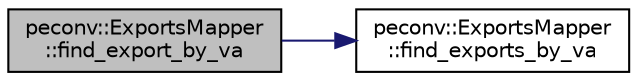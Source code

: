 digraph "peconv::ExportsMapper::find_export_by_va"
{
 // LATEX_PDF_SIZE
  edge [fontname="Helvetica",fontsize="10",labelfontname="Helvetica",labelfontsize="10"];
  node [fontname="Helvetica",fontsize="10",shape=record];
  rankdir="LR";
  Node1 [label="peconv::ExportsMapper\l::find_export_by_va",height=0.2,width=0.4,color="black", fillcolor="grey75", style="filled", fontcolor="black",tooltip=" "];
  Node1 -> Node2 [color="midnightblue",fontsize="10",style="solid",fontname="Helvetica"];
  Node2 [label="peconv::ExportsMapper\l::find_exports_by_va",height=0.2,width=0.4,color="black", fillcolor="white", style="filled",URL="$classpeconv_1_1_exports_mapper.html#a5f4a8cca1355d93d1d71a01d51fc843c",tooltip=" "];
}
